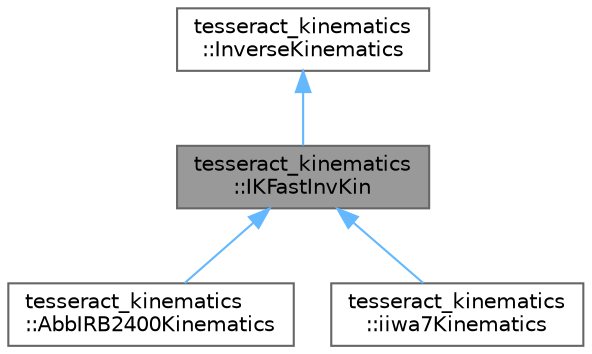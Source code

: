 digraph "tesseract_kinematics::IKFastInvKin"
{
 // LATEX_PDF_SIZE
  bgcolor="transparent";
  edge [fontname=Helvetica,fontsize=10,labelfontname=Helvetica,labelfontsize=10];
  node [fontname=Helvetica,fontsize=10,shape=box,height=0.2,width=0.4];
  Node1 [label="tesseract_kinematics\l::IKFastInvKin",height=0.2,width=0.4,color="gray40", fillcolor="grey60", style="filled", fontcolor="black",tooltip="IKFast Inverse Kinematics Implmentation."];
  Node2 -> Node1 [dir="back",color="steelblue1",style="solid"];
  Node2 [label="tesseract_kinematics\l::InverseKinematics",height=0.2,width=0.4,color="gray40", fillcolor="white", style="filled",URL="$de/d1c/classtesseract__kinematics_1_1InverseKinematics.html",tooltip="Inverse kinematics functions."];
  Node1 -> Node3 [dir="back",color="steelblue1",style="solid"];
  Node3 [label="tesseract_kinematics\l::AbbIRB2400Kinematics",height=0.2,width=0.4,color="gray40", fillcolor="white", style="filled",URL="$da/dbb/classtesseract__kinematics_1_1AbbIRB2400Kinematics.html",tooltip=" "];
  Node1 -> Node4 [dir="back",color="steelblue1",style="solid"];
  Node4 [label="tesseract_kinematics\l::iiwa7Kinematics",height=0.2,width=0.4,color="gray40", fillcolor="white", style="filled",URL="$da/d05/classtesseract__kinematics_1_1iiwa7Kinematics.html",tooltip=" "];
}
